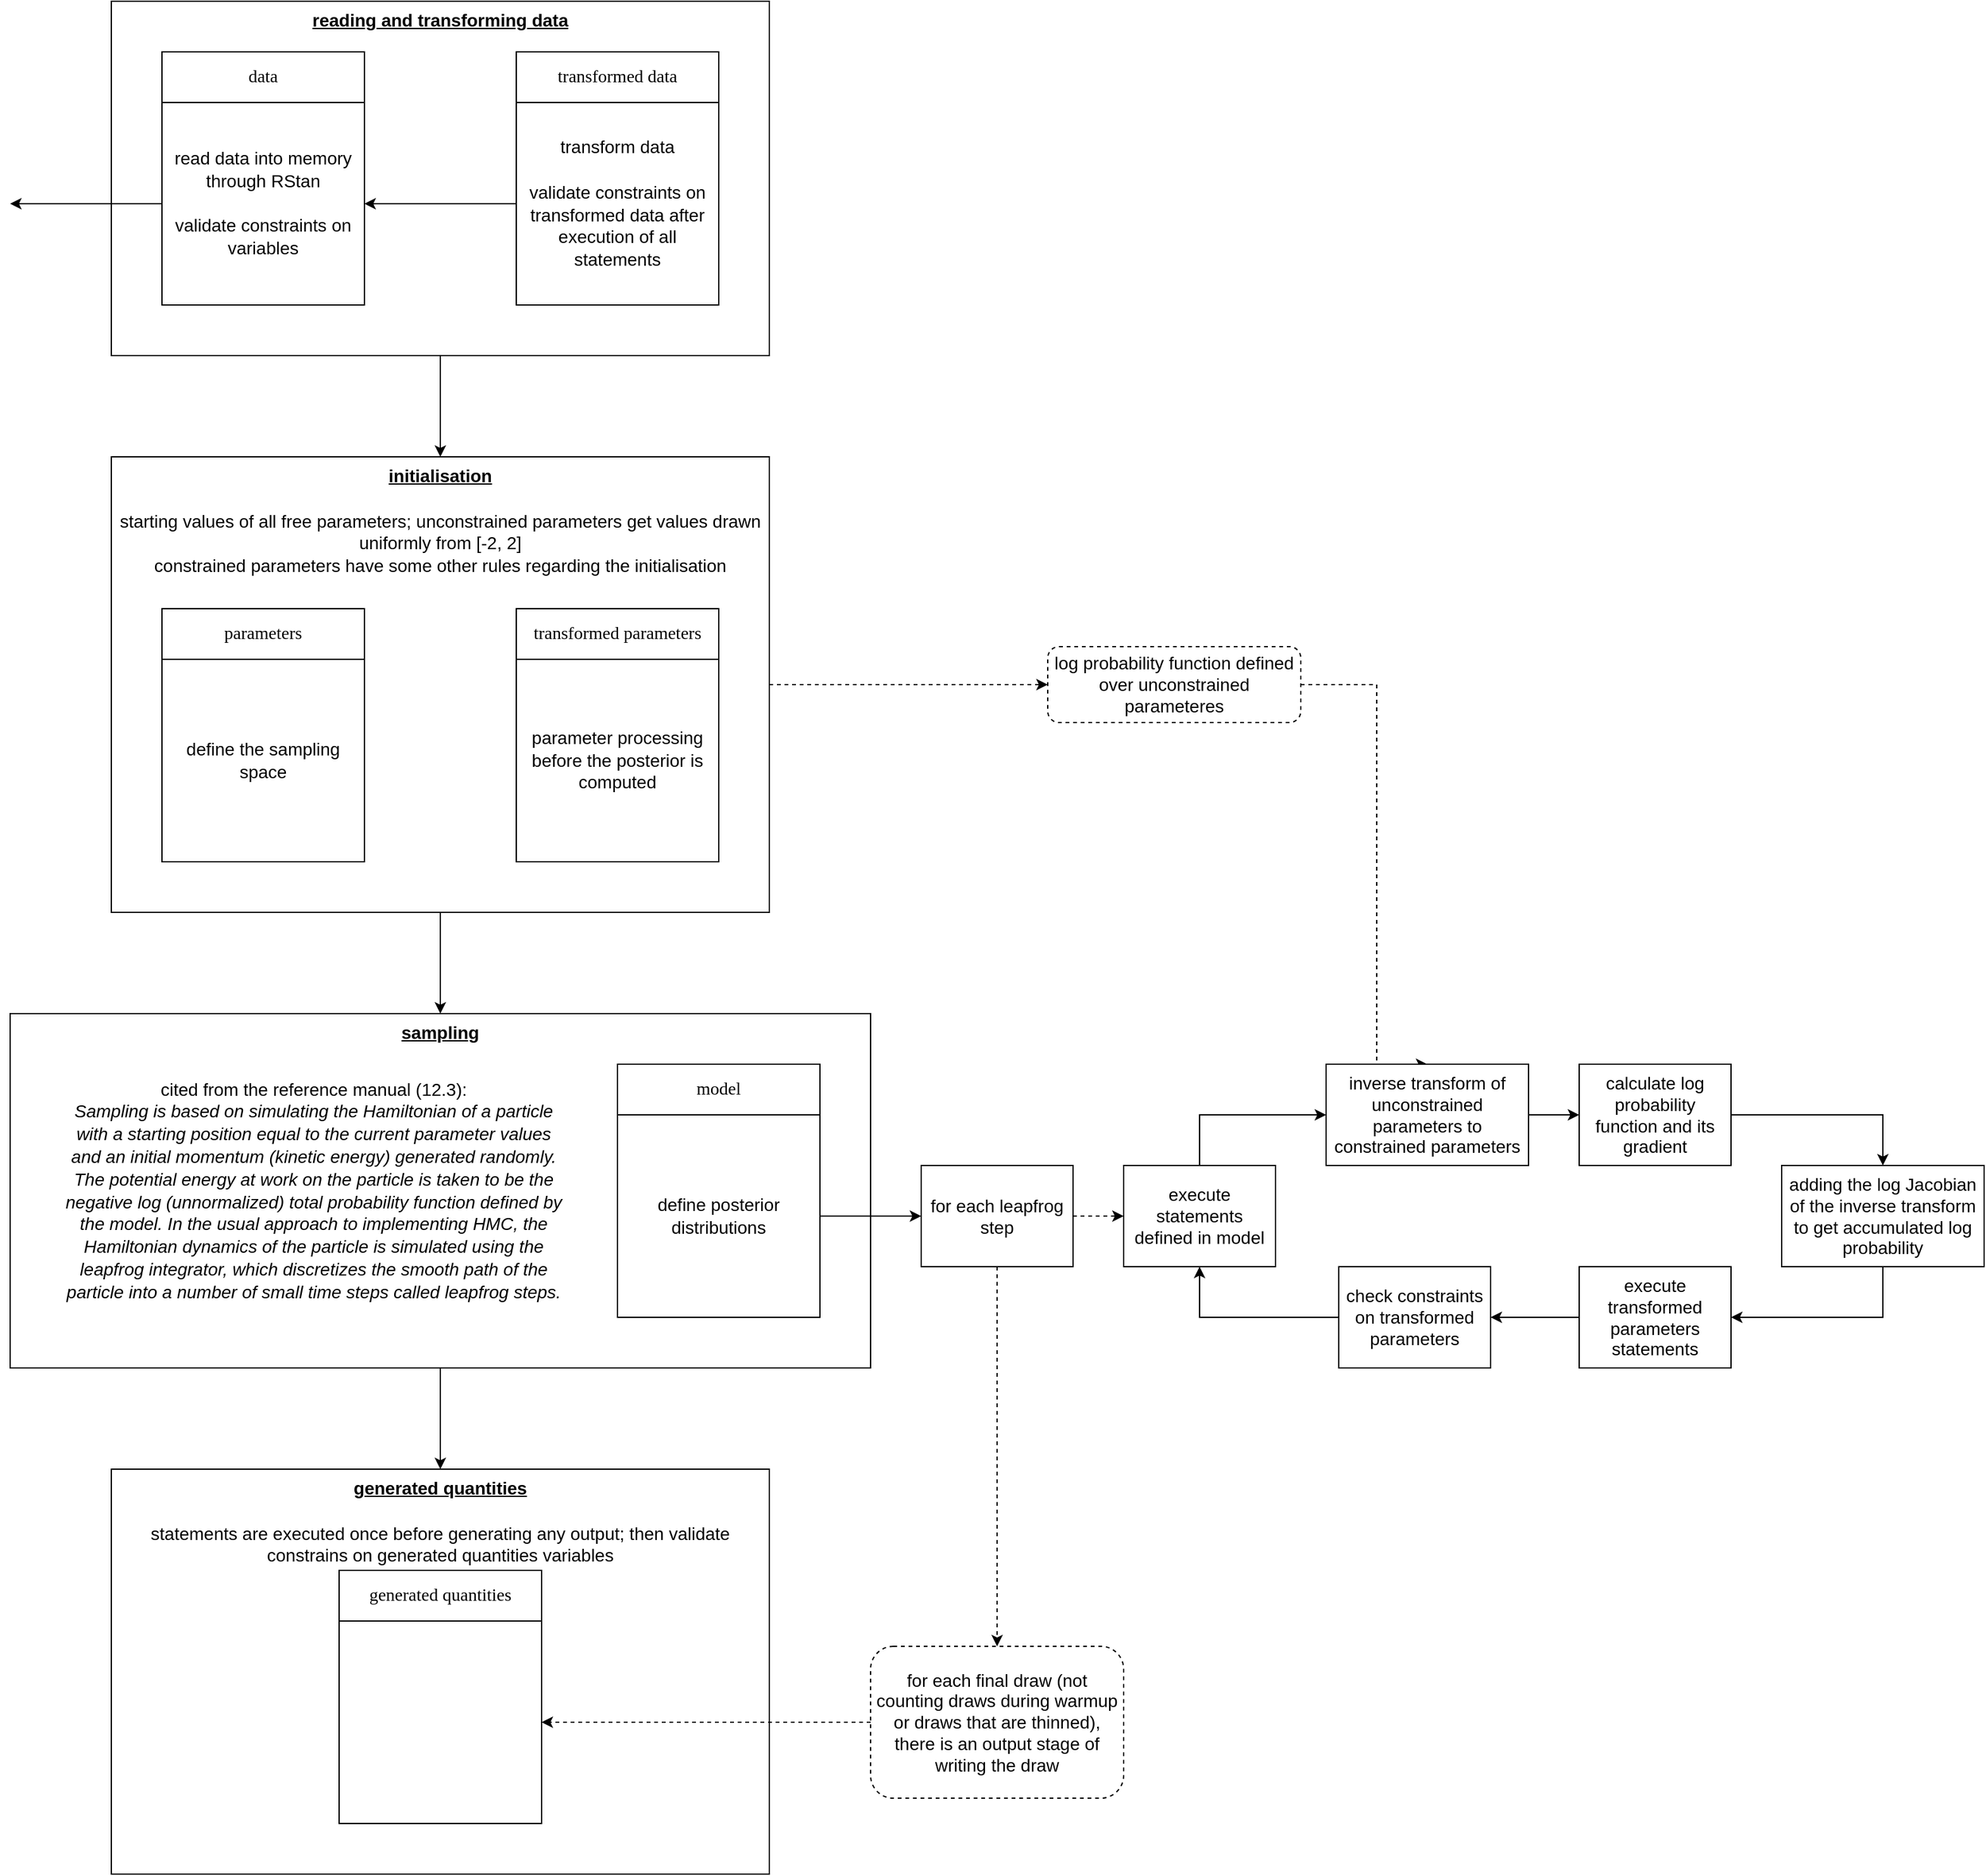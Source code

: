 <mxfile version="13.3.1" type="device"><diagram id="BBj3A07I0aFtGsC73vkC" name="Page-2"><mxGraphModel dx="1826" dy="819" grid="1" gridSize="10" guides="1" tooltips="1" connect="1" arrows="1" fold="1" page="1" pageScale="1" pageWidth="827" pageHeight="1169" math="0" shadow="0"><root><mxCell id="voMjw_PbUAfogwS4n2Vm-0"/><mxCell id="voMjw_PbUAfogwS4n2Vm-1" parent="voMjw_PbUAfogwS4n2Vm-0"/><mxCell id="xU5j_sadvAQZNCatR2IM-31" style="edgeStyle=orthogonalEdgeStyle;rounded=0;orthogonalLoop=1;jettySize=auto;html=1;exitX=0.5;exitY=1;exitDx=0;exitDy=0;entryX=0.5;entryY=0;entryDx=0;entryDy=0;fontFamily=Helvetica;fontSize=14;" edge="1" parent="voMjw_PbUAfogwS4n2Vm-1" source="voMjw_PbUAfogwS4n2Vm-8" target="in50sOz0AbcTf7b43d8N-0"><mxGeometry relative="1" as="geometry"/></mxCell><mxCell id="voMjw_PbUAfogwS4n2Vm-8" value="&lt;font face=&quot;Helvetica&quot;&gt;&lt;b&gt;&lt;u&gt;reading and transforming data&lt;/u&gt;&lt;/b&gt;&lt;/font&gt;" style="rounded=0;whiteSpace=wrap;html=1;fontFamily=Lucida Console;fontSize=14;verticalAlign=top;" vertex="1" parent="voMjw_PbUAfogwS4n2Vm-1"><mxGeometry x="-680" y="120" width="520" height="280" as="geometry"/></mxCell><mxCell id="voMjw_PbUAfogwS4n2Vm-2" value="data" style="rounded=0;whiteSpace=wrap;html=1;fontFamily=Lucida Console;fontSize=14;" vertex="1" parent="voMjw_PbUAfogwS4n2Vm-1"><mxGeometry x="-640" y="160" width="160" height="40" as="geometry"/></mxCell><mxCell id="voMjw_PbUAfogwS4n2Vm-7" style="edgeStyle=orthogonalEdgeStyle;rounded=0;orthogonalLoop=1;jettySize=auto;html=1;exitX=0;exitY=0.5;exitDx=0;exitDy=0;fontFamily=Lucida Console;fontSize=14;" edge="1" parent="voMjw_PbUAfogwS4n2Vm-1" source="voMjw_PbUAfogwS4n2Vm-3"><mxGeometry relative="1" as="geometry"><mxPoint x="-760" y="280" as="targetPoint"/></mxGeometry></mxCell><mxCell id="voMjw_PbUAfogwS4n2Vm-3" value="&lt;font face=&quot;Helvetica&quot;&gt;read data into memory through RStan&lt;br&gt;&lt;br&gt;validate constraints on variables&lt;br&gt;&lt;/font&gt;" style="rounded=0;whiteSpace=wrap;html=1;fontFamily=Lucida Console;fontSize=14;" vertex="1" parent="voMjw_PbUAfogwS4n2Vm-1"><mxGeometry x="-640" y="200" width="160" height="160" as="geometry"/></mxCell><mxCell id="voMjw_PbUAfogwS4n2Vm-4" value="transformed data" style="rounded=0;whiteSpace=wrap;html=1;fontFamily=Lucida Console;fontSize=14;" vertex="1" parent="voMjw_PbUAfogwS4n2Vm-1"><mxGeometry x="-360" y="160" width="160" height="40" as="geometry"/></mxCell><mxCell id="voMjw_PbUAfogwS4n2Vm-6" style="edgeStyle=orthogonalEdgeStyle;rounded=0;orthogonalLoop=1;jettySize=auto;html=1;exitX=0;exitY=0.5;exitDx=0;exitDy=0;fontFamily=Lucida Console;fontSize=14;" edge="1" parent="voMjw_PbUAfogwS4n2Vm-1" source="voMjw_PbUAfogwS4n2Vm-5" target="voMjw_PbUAfogwS4n2Vm-3"><mxGeometry relative="1" as="geometry"/></mxCell><mxCell id="voMjw_PbUAfogwS4n2Vm-5" value="&lt;font face=&quot;Helvetica&quot;&gt;transform data&lt;br&gt;&lt;br&gt;validate constraints on transformed data after execution of all statements&lt;br&gt;&lt;/font&gt;" style="rounded=0;whiteSpace=wrap;html=1;fontFamily=Lucida Console;fontSize=14;" vertex="1" parent="voMjw_PbUAfogwS4n2Vm-1"><mxGeometry x="-360" y="200" width="160" height="160" as="geometry"/></mxCell><mxCell id="xU5j_sadvAQZNCatR2IM-10" style="edgeStyle=orthogonalEdgeStyle;rounded=0;orthogonalLoop=1;jettySize=auto;html=1;fontFamily=Helvetica;fontSize=14;dashed=1;entryX=0.5;entryY=0;entryDx=0;entryDy=0;exitX=1;exitY=0.5;exitDx=0;exitDy=0;" edge="1" parent="voMjw_PbUAfogwS4n2Vm-1" source="xU5j_sadvAQZNCatR2IM-11" target="xU5j_sadvAQZNCatR2IM-15"><mxGeometry relative="1" as="geometry"><mxPoint x="140" y="950" as="targetPoint"/><Array as="points"><mxPoint x="320" y="660"/></Array></mxGeometry></mxCell><mxCell id="xU5j_sadvAQZNCatR2IM-32" style="edgeStyle=orthogonalEdgeStyle;rounded=0;orthogonalLoop=1;jettySize=auto;html=1;exitX=0.5;exitY=1;exitDx=0;exitDy=0;entryX=0.5;entryY=0;entryDx=0;entryDy=0;fontFamily=Helvetica;fontSize=14;" edge="1" parent="voMjw_PbUAfogwS4n2Vm-1" source="in50sOz0AbcTf7b43d8N-0" target="xU5j_sadvAQZNCatR2IM-1"><mxGeometry relative="1" as="geometry"/></mxCell><mxCell id="in50sOz0AbcTf7b43d8N-0" value="&lt;font face=&quot;Helvetica&quot;&gt;&lt;u style=&quot;font-weight: bold&quot;&gt;initialisation&lt;/u&gt;&lt;br&gt;&lt;br&gt;starting values of all free parameters; unconstrained parameters get values drawn uniformly from [-2, 2]&lt;br&gt;constrained parameters have some other rules regarding the initialisation&lt;br&gt;&lt;/font&gt;" style="rounded=0;whiteSpace=wrap;html=1;fontFamily=Lucida Console;fontSize=14;verticalAlign=top;" vertex="1" parent="voMjw_PbUAfogwS4n2Vm-1"><mxGeometry x="-680" y="480" width="520" height="360" as="geometry"/></mxCell><mxCell id="xU5j_sadvAQZNCatR2IM-36" style="edgeStyle=orthogonalEdgeStyle;rounded=0;orthogonalLoop=1;jettySize=auto;html=1;exitX=0.5;exitY=1;exitDx=0;exitDy=0;entryX=0.5;entryY=0;entryDx=0;entryDy=0;fontFamily=Helvetica;fontSize=14;" edge="1" parent="voMjw_PbUAfogwS4n2Vm-1" source="xU5j_sadvAQZNCatR2IM-1" target="xU5j_sadvAQZNCatR2IM-33"><mxGeometry relative="1" as="geometry"/></mxCell><mxCell id="xU5j_sadvAQZNCatR2IM-1" value="&lt;font face=&quot;Helvetica&quot;&gt;&lt;u style=&quot;font-weight: bold&quot;&gt;sampling&lt;/u&gt;&lt;br&gt;&lt;br&gt;&lt;br&gt;&lt;/font&gt;" style="rounded=0;whiteSpace=wrap;html=1;fontFamily=Lucida Console;fontSize=14;verticalAlign=top;" vertex="1" parent="voMjw_PbUAfogwS4n2Vm-1"><mxGeometry x="-760" y="920" width="680" height="280" as="geometry"/></mxCell><mxCell id="xU5j_sadvAQZNCatR2IM-7" style="edgeStyle=orthogonalEdgeStyle;rounded=0;orthogonalLoop=1;jettySize=auto;html=1;exitX=0.5;exitY=0;exitDx=0;exitDy=0;entryX=0;entryY=0.5;entryDx=0;entryDy=0;fontFamily=Helvetica;fontSize=14;" edge="1" parent="voMjw_PbUAfogwS4n2Vm-1" source="xU5j_sadvAQZNCatR2IM-43" target="xU5j_sadvAQZNCatR2IM-15"><mxGeometry relative="1" as="geometry"><mxPoint x="270" y="1030" as="targetPoint"/></mxGeometry></mxCell><mxCell id="xU5j_sadvAQZNCatR2IM-44" style="edgeStyle=orthogonalEdgeStyle;rounded=0;orthogonalLoop=1;jettySize=auto;html=1;exitX=1;exitY=0.5;exitDx=0;exitDy=0;entryX=0;entryY=0.5;entryDx=0;entryDy=0;dashed=1;fontFamily=Helvetica;fontSize=14;" edge="1" parent="voMjw_PbUAfogwS4n2Vm-1" source="xU5j_sadvAQZNCatR2IM-3" target="xU5j_sadvAQZNCatR2IM-43"><mxGeometry relative="1" as="geometry"/></mxCell><mxCell id="xU5j_sadvAQZNCatR2IM-3" value="&lt;font&gt;for each leapfrog step&lt;/font&gt;" style="rounded=0;whiteSpace=wrap;html=1;fontFamily=Helvetica;fontSize=14;" vertex="1" parent="voMjw_PbUAfogwS4n2Vm-1"><mxGeometry x="-40" y="1040" width="120" height="80" as="geometry"/></mxCell><mxCell id="xU5j_sadvAQZNCatR2IM-11" value="log probability function defined over unconstrained parameteres" style="rounded=1;whiteSpace=wrap;html=1;fontFamily=Helvetica;fontSize=14;dashed=1;" vertex="1" parent="voMjw_PbUAfogwS4n2Vm-1"><mxGeometry x="60" y="630" width="200" height="60" as="geometry"/></mxCell><mxCell id="xU5j_sadvAQZNCatR2IM-24" style="edgeStyle=orthogonalEdgeStyle;rounded=0;orthogonalLoop=1;jettySize=auto;html=1;exitX=0;exitY=0.5;exitDx=0;exitDy=0;fontFamily=Helvetica;fontSize=14;" edge="1" parent="voMjw_PbUAfogwS4n2Vm-1" source="xU5j_sadvAQZNCatR2IM-13" target="xU5j_sadvAQZNCatR2IM-23"><mxGeometry relative="1" as="geometry"/></mxCell><mxCell id="xU5j_sadvAQZNCatR2IM-13" value="execute transformed parameters statements" style="rounded=0;whiteSpace=wrap;html=1;fontFamily=Helvetica;fontSize=14;spacingBottom=2;spacingLeft=2;spacingRight=2;spacingTop=2;" vertex="1" parent="voMjw_PbUAfogwS4n2Vm-1"><mxGeometry x="480" y="1120" width="120" height="80" as="geometry"/></mxCell><mxCell id="xU5j_sadvAQZNCatR2IM-18" style="edgeStyle=orthogonalEdgeStyle;rounded=0;orthogonalLoop=1;jettySize=auto;html=1;exitX=1;exitY=0.5;exitDx=0;exitDy=0;entryX=0;entryY=0.5;entryDx=0;entryDy=0;fontFamily=Helvetica;fontSize=14;" edge="1" parent="voMjw_PbUAfogwS4n2Vm-1" source="xU5j_sadvAQZNCatR2IM-15" target="xU5j_sadvAQZNCatR2IM-16"><mxGeometry relative="1" as="geometry"><mxPoint x="480" y="1000" as="targetPoint"/></mxGeometry></mxCell><mxCell id="xU5j_sadvAQZNCatR2IM-15" value="&lt;font&gt;inverse transform of unconstrained parameters to constrained parameters&lt;/font&gt;" style="rounded=0;whiteSpace=wrap;html=1;fontFamily=Helvetica;fontSize=14;" vertex="1" parent="voMjw_PbUAfogwS4n2Vm-1"><mxGeometry x="280" y="960" width="160" height="80" as="geometry"/></mxCell><mxCell id="xU5j_sadvAQZNCatR2IM-21" style="edgeStyle=orthogonalEdgeStyle;rounded=0;orthogonalLoop=1;jettySize=auto;html=1;exitX=1;exitY=0.5;exitDx=0;exitDy=0;fontFamily=Helvetica;fontSize=14;entryX=0.5;entryY=0;entryDx=0;entryDy=0;" edge="1" parent="voMjw_PbUAfogwS4n2Vm-1" source="xU5j_sadvAQZNCatR2IM-16" target="xU5j_sadvAQZNCatR2IM-19"><mxGeometry relative="1" as="geometry"/></mxCell><mxCell id="xU5j_sadvAQZNCatR2IM-16" value="&lt;font&gt;calculate log probability function and its gradient&lt;/font&gt;" style="rounded=0;whiteSpace=wrap;html=1;fontFamily=Helvetica;fontSize=14;spacingBottom=2;spacingLeft=2;spacingRight=2;spacingTop=2;" vertex="1" parent="voMjw_PbUAfogwS4n2Vm-1"><mxGeometry x="480" y="960" width="120" height="80" as="geometry"/></mxCell><mxCell id="xU5j_sadvAQZNCatR2IM-22" style="edgeStyle=orthogonalEdgeStyle;rounded=0;orthogonalLoop=1;jettySize=auto;html=1;exitX=0.5;exitY=1;exitDx=0;exitDy=0;entryX=1;entryY=0.5;entryDx=0;entryDy=0;fontFamily=Helvetica;fontSize=14;" edge="1" parent="voMjw_PbUAfogwS4n2Vm-1" source="xU5j_sadvAQZNCatR2IM-19" target="xU5j_sadvAQZNCatR2IM-13"><mxGeometry relative="1" as="geometry"/></mxCell><mxCell id="xU5j_sadvAQZNCatR2IM-19" value="adding the log Jacobian of the inverse transform to get accumulated log probability" style="rounded=0;whiteSpace=wrap;html=1;fontFamily=Helvetica;fontSize=14;" vertex="1" parent="voMjw_PbUAfogwS4n2Vm-1"><mxGeometry x="640" y="1040" width="160" height="80" as="geometry"/></mxCell><mxCell id="xU5j_sadvAQZNCatR2IM-25" style="edgeStyle=orthogonalEdgeStyle;rounded=0;orthogonalLoop=1;jettySize=auto;html=1;exitX=0;exitY=0.5;exitDx=0;exitDy=0;entryX=0.5;entryY=1;entryDx=0;entryDy=0;fontFamily=Helvetica;fontSize=14;" edge="1" parent="voMjw_PbUAfogwS4n2Vm-1" source="xU5j_sadvAQZNCatR2IM-23" target="xU5j_sadvAQZNCatR2IM-43"><mxGeometry relative="1" as="geometry"/></mxCell><mxCell id="xU5j_sadvAQZNCatR2IM-23" value="check constraints on transformed parameters" style="rounded=0;whiteSpace=wrap;html=1;fontFamily=Helvetica;fontSize=14;spacingBottom=2;spacingLeft=2;spacingRight=2;spacingTop=2;" vertex="1" parent="voMjw_PbUAfogwS4n2Vm-1"><mxGeometry x="290" y="1120" width="120" height="80" as="geometry"/></mxCell><mxCell id="xU5j_sadvAQZNCatR2IM-26" value="parameters" style="rounded=0;whiteSpace=wrap;html=1;fontFamily=Lucida Console;fontSize=14;" vertex="1" parent="voMjw_PbUAfogwS4n2Vm-1"><mxGeometry x="-640" y="600" width="160" height="40" as="geometry"/></mxCell><mxCell id="xU5j_sadvAQZNCatR2IM-27" value="&lt;font face=&quot;Helvetica&quot;&gt;define the sampling space&lt;br&gt;&lt;/font&gt;" style="rounded=0;whiteSpace=wrap;html=1;fontFamily=Lucida Console;fontSize=14;" vertex="1" parent="voMjw_PbUAfogwS4n2Vm-1"><mxGeometry x="-640" y="640" width="160" height="160" as="geometry"/></mxCell><mxCell id="xU5j_sadvAQZNCatR2IM-28" value="transformed parameters" style="rounded=0;whiteSpace=wrap;html=1;fontFamily=Lucida Console;fontSize=14;" vertex="1" parent="voMjw_PbUAfogwS4n2Vm-1"><mxGeometry x="-360" y="600" width="160" height="40" as="geometry"/></mxCell><mxCell id="xU5j_sadvAQZNCatR2IM-30" style="edgeStyle=orthogonalEdgeStyle;rounded=0;orthogonalLoop=1;jettySize=auto;html=1;fontFamily=Helvetica;fontSize=14;dashed=1;" edge="1" parent="voMjw_PbUAfogwS4n2Vm-1" source="in50sOz0AbcTf7b43d8N-0" target="xU5j_sadvAQZNCatR2IM-11"><mxGeometry relative="1" as="geometry"/></mxCell><mxCell id="xU5j_sadvAQZNCatR2IM-29" value="&lt;font face=&quot;Helvetica&quot;&gt;parameter processing before the posterior is computed&lt;br&gt;&lt;/font&gt;" style="rounded=0;whiteSpace=wrap;html=1;fontFamily=Lucida Console;fontSize=14;" vertex="1" parent="voMjw_PbUAfogwS4n2Vm-1"><mxGeometry x="-360" y="640" width="160" height="160" as="geometry"/></mxCell><mxCell id="xU5j_sadvAQZNCatR2IM-33" value="&lt;font face=&quot;Helvetica&quot;&gt;&lt;u style=&quot;font-weight: bold&quot;&gt;generated quantities&lt;/u&gt;&lt;br&gt;&lt;br&gt;statements are executed once before generating any output; then validate constrains on generated quantities variables&lt;br&gt;&lt;/font&gt;" style="rounded=0;whiteSpace=wrap;html=1;fontFamily=Lucida Console;fontSize=14;verticalAlign=top;" vertex="1" parent="voMjw_PbUAfogwS4n2Vm-1"><mxGeometry x="-680" y="1280" width="520" height="320" as="geometry"/></mxCell><mxCell id="xU5j_sadvAQZNCatR2IM-34" value="generated quantities" style="rounded=0;whiteSpace=wrap;html=1;fontFamily=Lucida Console;fontSize=14;" vertex="1" parent="voMjw_PbUAfogwS4n2Vm-1"><mxGeometry x="-500" y="1360" width="160" height="40" as="geometry"/></mxCell><mxCell id="xU5j_sadvAQZNCatR2IM-35" value="&lt;font face=&quot;Helvetica&quot;&gt;&lt;br&gt;&lt;/font&gt;" style="rounded=0;whiteSpace=wrap;html=1;fontFamily=Lucida Console;fontSize=14;" vertex="1" parent="voMjw_PbUAfogwS4n2Vm-1"><mxGeometry x="-500" y="1400" width="160" height="160" as="geometry"/></mxCell><mxCell id="xU5j_sadvAQZNCatR2IM-39" value="model" style="rounded=0;whiteSpace=wrap;html=1;fontFamily=Lucida Console;fontSize=14;" vertex="1" parent="voMjw_PbUAfogwS4n2Vm-1"><mxGeometry x="-280" y="960" width="160" height="40" as="geometry"/></mxCell><mxCell id="xU5j_sadvAQZNCatR2IM-40" value="&lt;font face=&quot;Helvetica&quot;&gt;define posterior distributions&lt;br&gt;&lt;/font&gt;" style="rounded=0;whiteSpace=wrap;html=1;fontFamily=Lucida Console;fontSize=14;" vertex="1" parent="voMjw_PbUAfogwS4n2Vm-1"><mxGeometry x="-280" y="1000" width="160" height="160" as="geometry"/></mxCell><mxCell id="xU5j_sadvAQZNCatR2IM-41" value="&lt;span style=&quot;font-family: &amp;#34;helvetica&amp;#34;&quot;&gt;cited from the reference manual (12.3):&lt;/span&gt;&lt;br style=&quot;font-family: &amp;#34;helvetica&amp;#34;&quot;&gt;&lt;i style=&quot;font-family: &amp;#34;helvetica&amp;#34;&quot;&gt;Sampling is based on simulating the Hamiltonian of a particle with a starting position equal to the current parameter values and an initial momentum (kinetic energy) generated randomly. The potential energy at work on the particle is taken to be the negative log (unnormalized) total probability function defined by the model. In the usual approach to implementing HMC, the Hamiltonian dynamics of the particle is simulated using the leapfrog integrator, which discretizes the smooth path of the particle into a number of small time steps called leapfrog&amp;nbsp;steps.&lt;/i&gt;&lt;font face=&quot;Helvetica&quot;&gt;&lt;br&gt;&lt;/font&gt;" style="rounded=0;whiteSpace=wrap;html=1;fontFamily=Lucida Console;fontSize=14;strokeColor=none;" vertex="1" parent="voMjw_PbUAfogwS4n2Vm-1"><mxGeometry x="-720" y="960" width="400" height="200" as="geometry"/></mxCell><mxCell id="xU5j_sadvAQZNCatR2IM-38" value="for each final draw (not counting draws during warmup or draws that are thinned), there is an output stage of writing the draw" style="rounded=1;whiteSpace=wrap;html=1;fontFamily=Helvetica;fontSize=14;dashed=1;" vertex="1" parent="voMjw_PbUAfogwS4n2Vm-1"><mxGeometry x="-80" y="1420" width="200" height="120" as="geometry"/></mxCell><mxCell id="xU5j_sadvAQZNCatR2IM-42" style="edgeStyle=orthogonalEdgeStyle;rounded=0;orthogonalLoop=1;jettySize=auto;html=1;exitX=0.5;exitY=1;exitDx=0;exitDy=0;entryX=0.5;entryY=0;entryDx=0;entryDy=0;fontFamily=Helvetica;fontSize=14;dashed=1;" edge="1" parent="voMjw_PbUAfogwS4n2Vm-1" source="xU5j_sadvAQZNCatR2IM-3" target="xU5j_sadvAQZNCatR2IM-38"><mxGeometry relative="1" as="geometry"><mxPoint x="110" y="1100" as="sourcePoint"/><mxPoint x="-160" y="1440" as="targetPoint"/></mxGeometry></mxCell><mxCell id="xU5j_sadvAQZNCatR2IM-4" style="edgeStyle=orthogonalEdgeStyle;rounded=0;orthogonalLoop=1;jettySize=auto;html=1;fontFamily=Helvetica;fontSize=14;" edge="1" parent="voMjw_PbUAfogwS4n2Vm-1" source="xU5j_sadvAQZNCatR2IM-40" target="xU5j_sadvAQZNCatR2IM-3"><mxGeometry relative="1" as="geometry"/></mxCell><mxCell id="xU5j_sadvAQZNCatR2IM-43" value="execute statements defined in model" style="rounded=0;whiteSpace=wrap;html=1;fontFamily=Helvetica;fontSize=14;spacingBottom=2;spacingLeft=2;spacingRight=2;spacingTop=2;" vertex="1" parent="voMjw_PbUAfogwS4n2Vm-1"><mxGeometry x="120" y="1040" width="120" height="80" as="geometry"/></mxCell><mxCell id="xU5j_sadvAQZNCatR2IM-37" style="edgeStyle=orthogonalEdgeStyle;rounded=0;orthogonalLoop=1;jettySize=auto;html=1;entryX=1;entryY=0.5;entryDx=0;entryDy=0;fontFamily=Helvetica;fontSize=14;dashed=1;" edge="1" parent="voMjw_PbUAfogwS4n2Vm-1" source="xU5j_sadvAQZNCatR2IM-38" target="xU5j_sadvAQZNCatR2IM-35"><mxGeometry relative="1" as="geometry"/></mxCell></root></mxGraphModel></diagram></mxfile>